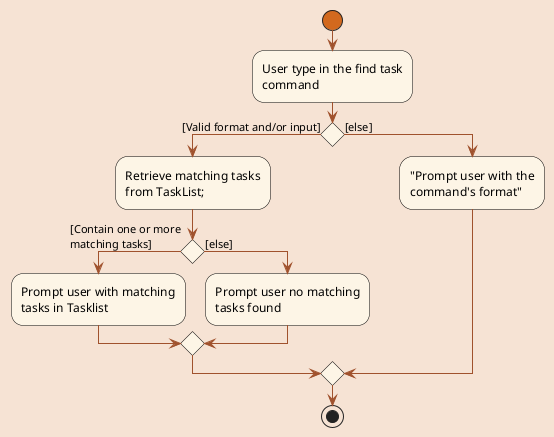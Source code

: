 @startuml

skinparam backgroundColor #F6E3D4
skinparam classFontSize 12
skinparam maxMessageSize 20
skinparam wrapWidth 160
skinparam activity {
    StartColor Chocolate
    BackGroundColor OldLace
    BorderColor Black
    ArrowColor Sienna
    EndColor Chocolate
}

    start
    :User type in the find task command;
    'Since the beta syntax does not support placing the condition outside the
    'diamond we place it as the true branch instead.
    if () then ([Valid format and/or input])
        -Retrieve matching tasks from TaskList;
        if () then ([Contain one or more matching tasks])
            -Prompt user with matching tasks in Tasklist
        else ([else])
            -Prompt user no matching tasks found
        endif

    else ([else])
        -"Prompt user with the command's format"

    endif
    stop

@enduml